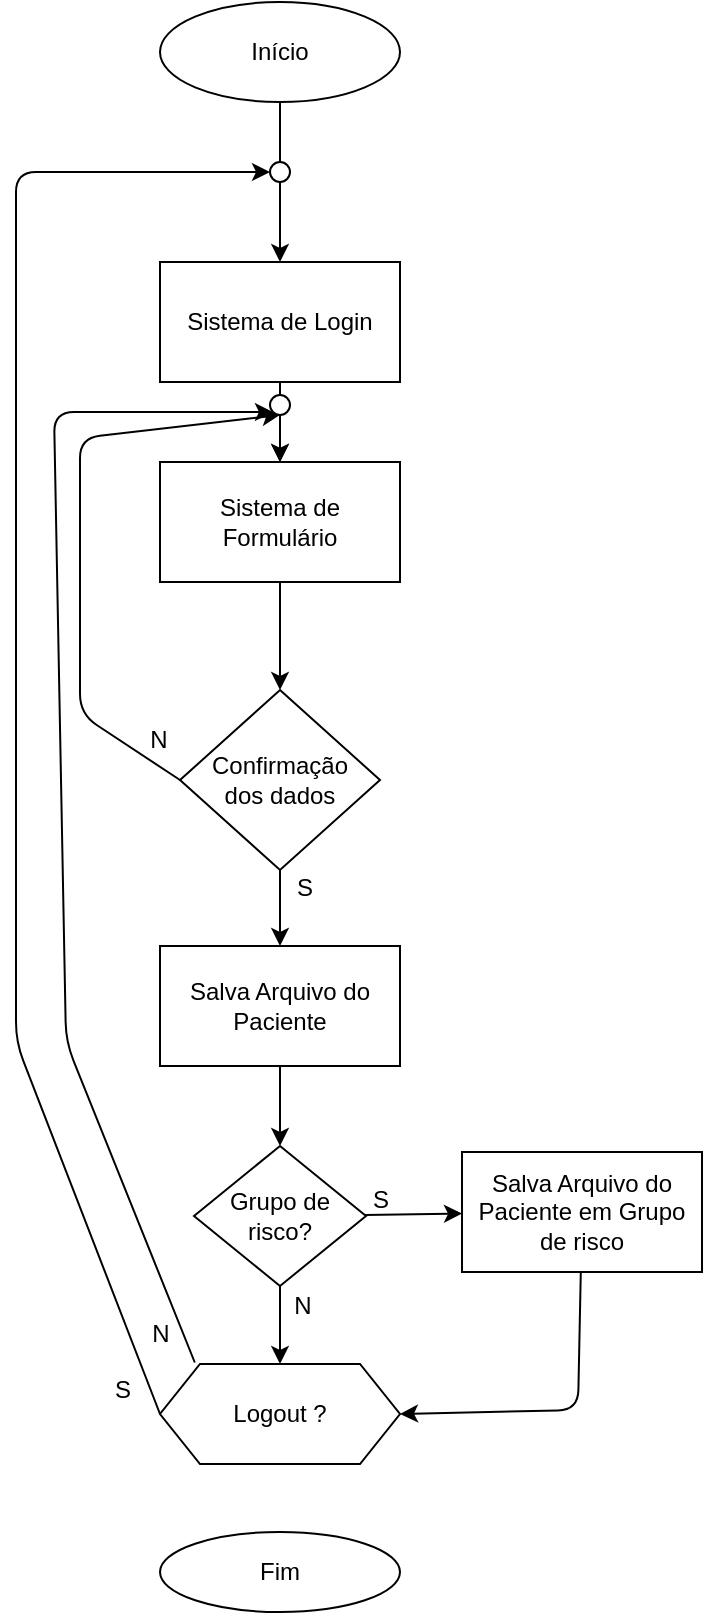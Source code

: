 <mxfile>
    <diagram id="In6E_VAF9AUw0qUhv9Ox" name="Page-1">
        <mxGraphModel dx="856" dy="566" grid="0" gridSize="10" guides="1" tooltips="1" connect="1" arrows="1" fold="1" page="1" pageScale="1" pageWidth="827" pageHeight="1169" math="0" shadow="0">
            <root>
                <mxCell id="0"/>
                <mxCell id="56" value="Sistema_login" parent="0" visible="0"/>
                <mxCell id="75" value="" style="group" parent="56" vertex="1" connectable="0">
                    <mxGeometry x="300" y="10" width="188" height="403" as="geometry"/>
                </mxCell>
                <mxCell id="58" value="Início" style="ellipse;whiteSpace=wrap;html=1;" parent="75" vertex="1">
                    <mxGeometry width="94" height="32.5" as="geometry"/>
                </mxCell>
                <mxCell id="60" value="getUsuario" style="shape=parallelogram;perimeter=parallelogramPerimeter;whiteSpace=wrap;html=1;fixedSize=1;" parent="75" vertex="1">
                    <mxGeometry y="58.5" width="94" height="39" as="geometry"/>
                </mxCell>
                <mxCell id="62" value="getSenha" style="shape=parallelogram;perimeter=parallelogramPerimeter;whiteSpace=wrap;html=1;fixedSize=1;" parent="75" vertex="1">
                    <mxGeometry y="117" width="94" height="39" as="geometry"/>
                </mxCell>
                <mxCell id="59" style="edgeStyle=none;html=1;" parent="75" source="60" target="62" edge="1">
                    <mxGeometry relative="1" as="geometry"/>
                </mxCell>
                <mxCell id="64" value="Login" style="rounded=0;whiteSpace=wrap;html=1;" parent="75" vertex="1">
                    <mxGeometry y="178.75" width="94" height="39" as="geometry"/>
                </mxCell>
                <mxCell id="61" style="edgeStyle=none;html=1;entryX=0.5;entryY=0;entryDx=0;entryDy=0;" parent="75" source="62" target="64" edge="1">
                    <mxGeometry relative="1" as="geometry"/>
                </mxCell>
                <mxCell id="66" style="edgeStyle=none;html=1;" parent="75" source="67" edge="1">
                    <mxGeometry relative="1" as="geometry">
                        <mxPoint x="47" y="42.25" as="targetPoint"/>
                        <Array as="points">
                            <mxPoint x="188" y="273"/>
                            <mxPoint x="188" y="42.25"/>
                        </Array>
                    </mxGeometry>
                </mxCell>
                <mxCell id="67" value="Login&lt;br&gt;com sucesso?" style="shape=hexagon;perimeter=hexagonPerimeter2;whiteSpace=wrap;html=1;fixedSize=1;" parent="75" vertex="1">
                    <mxGeometry y="247.0" width="94" height="52.0" as="geometry"/>
                </mxCell>
                <mxCell id="63" style="edgeStyle=none;html=1;" parent="75" source="64" target="67" edge="1">
                    <mxGeometry relative="1" as="geometry"/>
                </mxCell>
                <mxCell id="68" value="Fim" style="ellipse;whiteSpace=wrap;html=1;" parent="75" vertex="1">
                    <mxGeometry y="330.0" width="94" height="26.0" as="geometry"/>
                </mxCell>
                <mxCell id="65" style="edgeStyle=none;html=1;entryX=0.5;entryY=0;entryDx=0;entryDy=0;" parent="75" source="67" target="68" edge="1">
                    <mxGeometry relative="1" as="geometry"/>
                </mxCell>
                <mxCell id="69" value="S" style="text;html=1;align=center;verticalAlign=middle;resizable=0;points=[];autosize=1;strokeColor=none;fillColor=none;" parent="75" vertex="1">
                    <mxGeometry x="47" y="299" width="20" height="20" as="geometry"/>
                </mxCell>
                <mxCell id="70" value="" style="ellipse;whiteSpace=wrap;html=1;" parent="75" vertex="1">
                    <mxGeometry x="43.083" y="39" width="7.833" height="6.5" as="geometry"/>
                </mxCell>
                <mxCell id="71" value="" style="edgeStyle=none;html=1;entryX=0.5;entryY=0;entryDx=0;entryDy=0;endArrow=none;" parent="75" source="58" target="70" edge="1">
                    <mxGeometry relative="1" as="geometry">
                        <mxPoint x="54.833" y="32.5" as="sourcePoint"/>
                        <mxPoint x="54.833" y="58.5" as="targetPoint"/>
                    </mxGeometry>
                </mxCell>
                <mxCell id="72" value="N" style="text;html=1;align=center;verticalAlign=middle;resizable=0;points=[];autosize=1;strokeColor=none;fillColor=none;" parent="75" vertex="1">
                    <mxGeometry x="94" y="250" width="20" height="20" as="geometry"/>
                </mxCell>
                <mxCell id="57" style="edgeStyle=none;html=1;entryX=0.5;entryY=0;entryDx=0;entryDy=0;startArrow=none;" parent="75" source="70" target="60" edge="1">
                    <mxGeometry relative="1" as="geometry"/>
                </mxCell>
                <mxCell id="73" style="edgeStyle=none;html=1;exitX=0.5;exitY=0;exitDx=0;exitDy=0;entryX=1;entryY=0.5;entryDx=0;entryDy=0;" parent="75" source="70" target="70" edge="1">
                    <mxGeometry relative="1" as="geometry"/>
                </mxCell>
                <mxCell id="76" style="edgeStyle=none;html=1;entryX=1;entryY=0.5;entryDx=0;entryDy=0;exitX=0;exitY=0.5;exitDx=0;exitDy=0;" parent="56" source="68" target="8" edge="1">
                    <mxGeometry relative="1" as="geometry">
                        <mxPoint x="458" y="390" as="sourcePoint"/>
                    </mxGeometry>
                </mxCell>
                <mxCell id="128" value="Untitled Layer" parent="0" visible="0"/>
                <mxCell id="129" value="" style="group" vertex="1" connectable="0" parent="128">
                    <mxGeometry x="540" y="10" width="188" height="403" as="geometry"/>
                </mxCell>
                <mxCell id="130" value="Início" style="ellipse;whiteSpace=wrap;html=1;" vertex="1" parent="129">
                    <mxGeometry width="94" height="32.5" as="geometry"/>
                </mxCell>
                <mxCell id="131" style="edgeStyle=none;html=1;" edge="1" parent="129" source="132" target="134">
                    <mxGeometry relative="1" as="geometry"/>
                </mxCell>
                <mxCell id="132" value="getDadosFormulario" style="shape=parallelogram;perimeter=parallelogramPerimeter;whiteSpace=wrap;html=1;fixedSize=1;" vertex="1" parent="129">
                    <mxGeometry x="-28" y="123" width="150" height="39" as="geometry"/>
                </mxCell>
                <mxCell id="133" style="edgeStyle=none;html=1;" edge="1" parent="129" source="134">
                    <mxGeometry relative="1" as="geometry">
                        <mxPoint x="47" y="42.25" as="targetPoint"/>
                        <Array as="points">
                            <mxPoint x="188" y="273"/>
                            <mxPoint x="188" y="42.25"/>
                        </Array>
                    </mxGeometry>
                </mxCell>
                <mxCell id="134" value="Dados válidos?" style="shape=hexagon;perimeter=hexagonPerimeter2;whiteSpace=wrap;html=1;fixedSize=1;" vertex="1" parent="129">
                    <mxGeometry y="247.0" width="94" height="52.0" as="geometry"/>
                </mxCell>
                <mxCell id="135" value="Fim" style="ellipse;whiteSpace=wrap;html=1;" vertex="1" parent="129">
                    <mxGeometry y="377.0" width="94" height="26.0" as="geometry"/>
                </mxCell>
                <mxCell id="136" style="edgeStyle=none;html=1;entryX=0.5;entryY=0;entryDx=0;entryDy=0;" edge="1" parent="129" source="134" target="135">
                    <mxGeometry relative="1" as="geometry"/>
                </mxCell>
                <mxCell id="137" value="" style="edgeStyle=none;html=1;" edge="1" parent="129" source="138" target="141">
                    <mxGeometry relative="1" as="geometry"/>
                </mxCell>
                <mxCell id="138" value="S" style="text;html=1;align=center;verticalAlign=middle;resizable=0;points=[];autosize=1;strokeColor=none;fillColor=none;" vertex="1" parent="129">
                    <mxGeometry x="47" y="299" width="20" height="20" as="geometry"/>
                </mxCell>
                <mxCell id="139" value="" style="ellipse;whiteSpace=wrap;html=1;" vertex="1" parent="129">
                    <mxGeometry x="43.083" y="39" width="7.833" height="6.5" as="geometry"/>
                </mxCell>
                <mxCell id="140" value="" style="edgeStyle=none;html=1;entryX=0.5;entryY=0;entryDx=0;entryDy=0;endArrow=none;" edge="1" parent="129" source="130" target="139">
                    <mxGeometry relative="1" as="geometry">
                        <mxPoint x="54.833" y="32.5" as="sourcePoint"/>
                        <mxPoint x="54.833" y="58.5" as="targetPoint"/>
                    </mxGeometry>
                </mxCell>
                <mxCell id="141" value="N" style="text;html=1;align=center;verticalAlign=middle;resizable=0;points=[];autosize=1;strokeColor=none;fillColor=none;" vertex="1" parent="129">
                    <mxGeometry x="94" y="247" width="20" height="20" as="geometry"/>
                </mxCell>
                <mxCell id="142" style="edgeStyle=none;html=1;entryX=0.5;entryY=0;entryDx=0;entryDy=0;startArrow=none;" edge="1" parent="129" source="139" target="132">
                    <mxGeometry relative="1" as="geometry"/>
                </mxCell>
                <mxCell id="143" style="edgeStyle=none;html=1;exitX=0.5;exitY=0;exitDx=0;exitDy=0;entryX=1;entryY=0.5;entryDx=0;entryDy=0;" edge="1" parent="129" source="139" target="139">
                    <mxGeometry relative="1" as="geometry"/>
                </mxCell>
                <mxCell id="144" style="edgeStyle=none;html=1;entryX=1;entryY=0.5;entryDx=0;entryDy=0;" edge="1" parent="128">
                    <mxGeometry relative="1" as="geometry">
                        <Array as="points">
                            <mxPoint x="290" y="400"/>
                        </Array>
                        <mxPoint x="540.0" y="400" as="sourcePoint"/>
                        <mxPoint x="202" y="270" as="targetPoint"/>
                    </mxGeometry>
                </mxCell>
                <mxCell id="1" parent="0"/>
                <mxCell id="13" style="edgeStyle=none;html=1;entryX=0.5;entryY=0;entryDx=0;entryDy=0;startArrow=none;" parent="1" source="19" target="8" edge="1">
                    <mxGeometry relative="1" as="geometry"/>
                </mxCell>
                <mxCell id="2" value="Início" style="ellipse;whiteSpace=wrap;html=1;" parent="1" vertex="1">
                    <mxGeometry x="82" y="10" width="120" height="50" as="geometry"/>
                </mxCell>
                <mxCell id="5" value="Fim" style="ellipse;whiteSpace=wrap;html=1;" parent="1" vertex="1">
                    <mxGeometry x="82" y="775" width="120" height="40" as="geometry"/>
                </mxCell>
                <mxCell id="23" style="edgeStyle=none;html=1;exitX=0;exitY=0.5;exitDx=0;exitDy=0;entryX=0;entryY=0.5;entryDx=0;entryDy=0;" parent="1" source="6" target="19" edge="1">
                    <mxGeometry relative="1" as="geometry">
                        <mxPoint x="132" y="95" as="targetPoint"/>
                        <Array as="points">
                            <mxPoint x="10" y="530"/>
                            <mxPoint x="10" y="95"/>
                        </Array>
                    </mxGeometry>
                </mxCell>
                <mxCell id="115" style="edgeStyle=none;html=1;entryX=0;entryY=1;entryDx=0;entryDy=0;exitX=0.145;exitY=-0.015;exitDx=0;exitDy=0;exitPerimeter=0;" parent="1" source="6" target="113" edge="1">
                    <mxGeometry relative="1" as="geometry">
                        <Array as="points">
                            <mxPoint x="35" y="530"/>
                            <mxPoint x="29" y="215"/>
                        </Array>
                    </mxGeometry>
                </mxCell>
                <mxCell id="6" value="Logout ?" style="shape=hexagon;perimeter=hexagonPerimeter2;whiteSpace=wrap;html=1;fixedSize=1;" parent="1" vertex="1">
                    <mxGeometry x="82" y="691" width="120" height="50" as="geometry"/>
                </mxCell>
                <mxCell id="122" style="edgeStyle=none;html=1;entryX=0.5;entryY=0;entryDx=0;entryDy=0;" parent="1" source="7" target="118" edge="1">
                    <mxGeometry relative="1" as="geometry"/>
                </mxCell>
                <mxCell id="7" value="Sistema de Formulário" style="rounded=0;whiteSpace=wrap;html=1;" parent="1" vertex="1">
                    <mxGeometry x="82" y="240" width="120" height="60" as="geometry"/>
                </mxCell>
                <mxCell id="14" style="edgeStyle=none;html=1;startArrow=none;" parent="1" target="7" edge="1">
                    <mxGeometry relative="1" as="geometry">
                        <mxPoint x="142.0" y="220" as="sourcePoint"/>
                    </mxGeometry>
                </mxCell>
                <mxCell id="106" value="" style="edgeStyle=none;html=1;startArrow=none;" parent="1" source="113" target="7" edge="1">
                    <mxGeometry relative="1" as="geometry"/>
                </mxCell>
                <mxCell id="8" value="Sistema de Login" style="rounded=0;whiteSpace=wrap;html=1;" parent="1" vertex="1">
                    <mxGeometry x="82" y="140" width="120" height="60" as="geometry"/>
                </mxCell>
                <mxCell id="19" value="" style="ellipse;whiteSpace=wrap;html=1;" parent="1" vertex="1">
                    <mxGeometry x="137" y="90" width="10" height="10" as="geometry"/>
                </mxCell>
                <mxCell id="20" value="" style="edgeStyle=none;html=1;entryX=0.5;entryY=0;entryDx=0;entryDy=0;endArrow=none;" parent="1" source="2" target="19" edge="1">
                    <mxGeometry relative="1" as="geometry">
                        <mxPoint x="142" y="60" as="sourcePoint"/>
                        <mxPoint x="142" y="140" as="targetPoint"/>
                    </mxGeometry>
                </mxCell>
                <mxCell id="24" value="S" style="text;html=1;align=center;verticalAlign=middle;resizable=0;points=[];autosize=1;strokeColor=none;fillColor=none;" parent="1" vertex="1">
                    <mxGeometry x="53" y="694" width="20" height="20" as="geometry"/>
                </mxCell>
                <mxCell id="27" value="" style="edgeStyle=none;html=1;endArrow=none;" parent="1" source="8" edge="1">
                    <mxGeometry relative="1" as="geometry">
                        <mxPoint x="142" y="200" as="sourcePoint"/>
                        <mxPoint x="142.0" y="210" as="targetPoint"/>
                    </mxGeometry>
                </mxCell>
                <mxCell id="29" value="" style="edgeStyle=none;html=1;endArrow=none;" parent="1" source="7" edge="1">
                    <mxGeometry relative="1" as="geometry">
                        <mxPoint x="142" y="300" as="sourcePoint"/>
                        <mxPoint x="142.0" y="310" as="targetPoint"/>
                    </mxGeometry>
                </mxCell>
                <mxCell id="105" style="edgeStyle=none;html=1;entryX=0.5;entryY=0;entryDx=0;entryDy=0;" parent="1" source="103" target="6" edge="1">
                    <mxGeometry relative="1" as="geometry"/>
                </mxCell>
                <mxCell id="110" style="edgeStyle=none;html=1;" parent="1" source="103" target="109" edge="1">
                    <mxGeometry relative="1" as="geometry"/>
                </mxCell>
                <mxCell id="103" value="Grupo de risco?" style="rhombus;whiteSpace=wrap;html=1;" parent="1" vertex="1">
                    <mxGeometry x="99" y="582" width="86" height="70" as="geometry"/>
                </mxCell>
                <mxCell id="108" value="N" style="text;html=1;align=center;verticalAlign=middle;resizable=0;points=[];autosize=1;strokeColor=none;fillColor=none;" parent="1" vertex="1">
                    <mxGeometry x="143" y="652" width="20" height="20" as="geometry"/>
                </mxCell>
                <mxCell id="112" style="edgeStyle=none;html=1;entryX=1;entryY=0.5;entryDx=0;entryDy=0;" parent="1" source="109" target="6" edge="1">
                    <mxGeometry relative="1" as="geometry">
                        <Array as="points">
                            <mxPoint x="291" y="714"/>
                        </Array>
                    </mxGeometry>
                </mxCell>
                <mxCell id="109" value="Salva Arquivo do Paciente em Grupo de risco" style="rounded=0;whiteSpace=wrap;html=1;" parent="1" vertex="1">
                    <mxGeometry x="233" y="585" width="120" height="60" as="geometry"/>
                </mxCell>
                <mxCell id="111" value="S" style="text;html=1;align=center;verticalAlign=middle;resizable=0;points=[];autosize=1;strokeColor=none;fillColor=none;" parent="1" vertex="1">
                    <mxGeometry x="182" y="599" width="20" height="20" as="geometry"/>
                </mxCell>
                <mxCell id="113" value="" style="ellipse;whiteSpace=wrap;html=1;" parent="1" vertex="1">
                    <mxGeometry x="137" y="206.5" width="10" height="10" as="geometry"/>
                </mxCell>
                <mxCell id="114" value="" style="edgeStyle=none;html=1;endArrow=none;" parent="1" source="8" target="113" edge="1">
                    <mxGeometry relative="1" as="geometry">
                        <mxPoint x="142.0" y="200" as="sourcePoint"/>
                        <mxPoint x="142.0" y="240" as="targetPoint"/>
                    </mxGeometry>
                </mxCell>
                <mxCell id="116" value="N" style="text;html=1;align=center;verticalAlign=middle;resizable=0;points=[];autosize=1;strokeColor=none;fillColor=none;" parent="1" vertex="1">
                    <mxGeometry x="72" y="667" width="19" height="18" as="geometry"/>
                </mxCell>
                <mxCell id="120" style="edgeStyle=none;html=1;entryX=0.5;entryY=1;entryDx=0;entryDy=0;exitX=0;exitY=0.5;exitDx=0;exitDy=0;" parent="1" source="118" target="113" edge="1">
                    <mxGeometry relative="1" as="geometry">
                        <Array as="points">
                            <mxPoint x="42" y="366"/>
                            <mxPoint x="42" y="228"/>
                        </Array>
                    </mxGeometry>
                </mxCell>
                <mxCell id="124" style="edgeStyle=none;html=1;entryX=0.5;entryY=0;entryDx=0;entryDy=0;" parent="1" source="118" target="123" edge="1">
                    <mxGeometry relative="1" as="geometry"/>
                </mxCell>
                <mxCell id="118" value="Confirmação &lt;br&gt;dos dados" style="rhombus;whiteSpace=wrap;html=1;" parent="1" vertex="1">
                    <mxGeometry x="92" y="354" width="100" height="90" as="geometry"/>
                </mxCell>
                <mxCell id="121" value="N" style="text;html=1;align=center;verticalAlign=middle;resizable=0;points=[];autosize=1;strokeColor=none;fillColor=none;" parent="1" vertex="1">
                    <mxGeometry x="71" y="370" width="19" height="18" as="geometry"/>
                </mxCell>
                <mxCell id="126" style="edgeStyle=none;html=1;entryX=0.5;entryY=0;entryDx=0;entryDy=0;" parent="1" source="123" target="103" edge="1">
                    <mxGeometry relative="1" as="geometry"/>
                </mxCell>
                <mxCell id="123" value="Salva Arquivo do Paciente" style="rounded=0;whiteSpace=wrap;html=1;" parent="1" vertex="1">
                    <mxGeometry x="82" y="482" width="120" height="60" as="geometry"/>
                </mxCell>
                <mxCell id="125" value="S" style="text;html=1;align=center;verticalAlign=middle;resizable=0;points=[];autosize=1;strokeColor=none;fillColor=none;" parent="1" vertex="1">
                    <mxGeometry x="145" y="444" width="18" height="18" as="geometry"/>
                </mxCell>
            </root>
        </mxGraphModel>
    </diagram>
</mxfile>